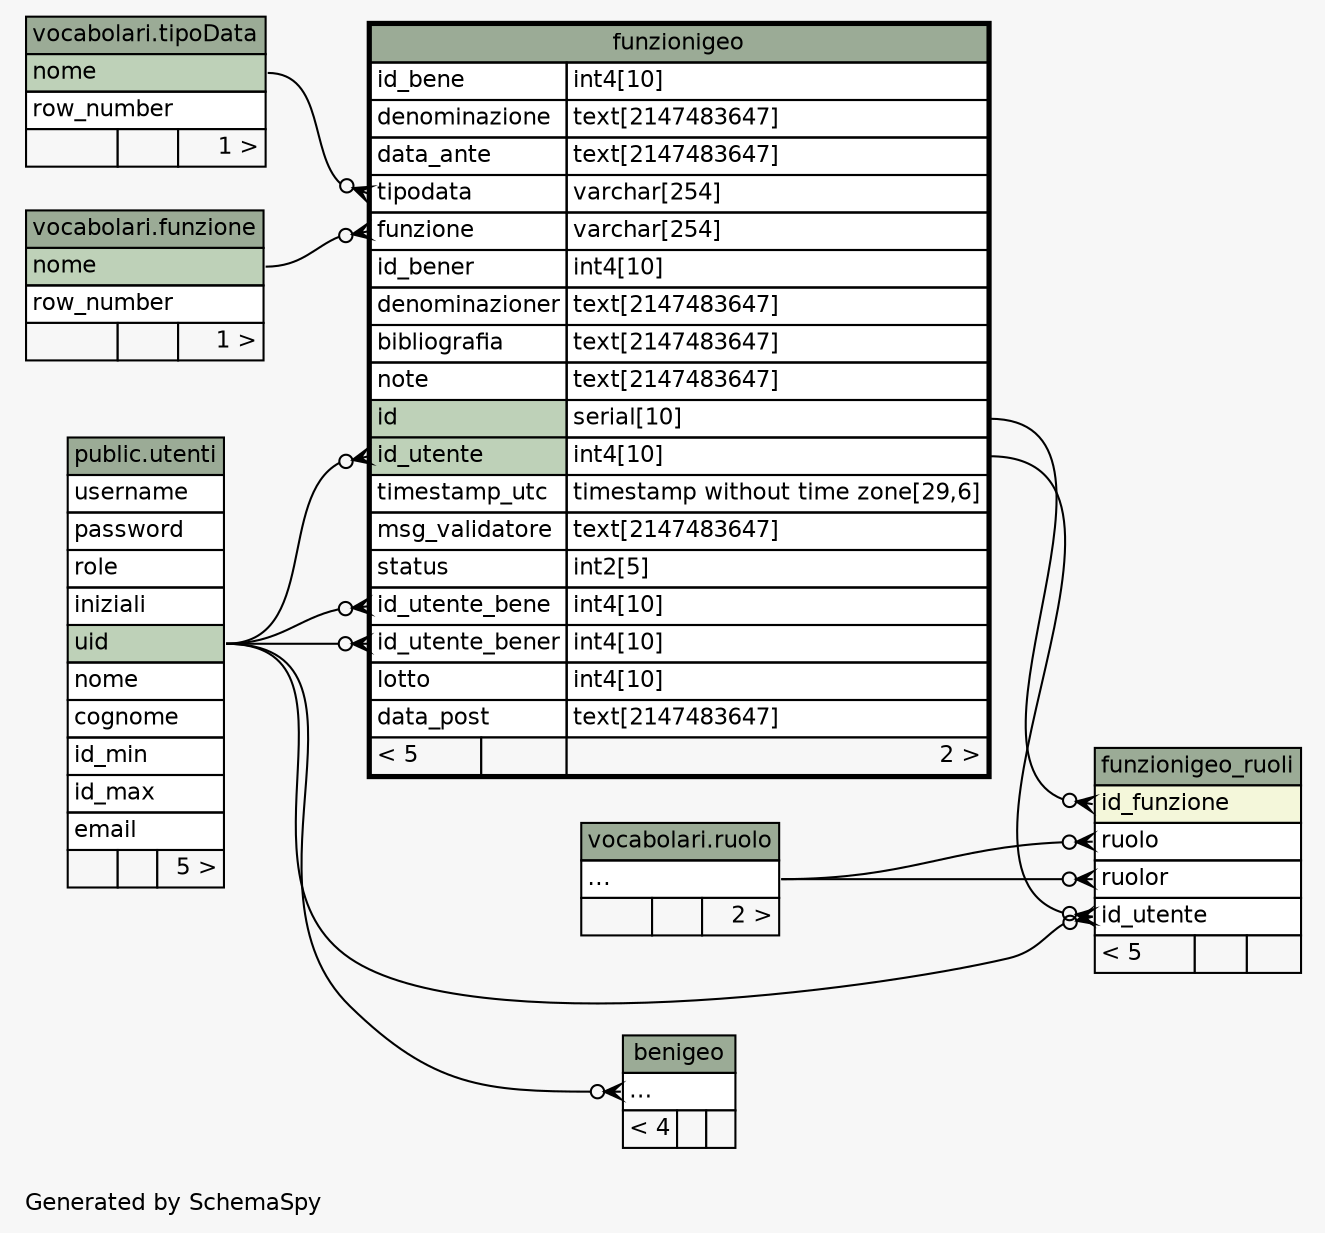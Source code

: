// dot 2.38.0 on Windows 10 10.0
// SchemaSpy rev 590
digraph "twoDegreesRelationshipsDiagram" {
  graph [
    rankdir="RL"
    bgcolor="#f7f7f7"
    label="\nGenerated by SchemaSpy"
    labeljust="l"
    nodesep="0.18"
    ranksep="0.46"
    fontname="Helvetica"
    fontsize="11"
  ];
  node [
    fontname="Helvetica"
    fontsize="11"
    shape="plaintext"
  ];
  edge [
    arrowsize="0.8"
  ];
  "benigeo":"elipses":w -> "public.utenti":"uid":e [arrowhead=none dir=back arrowtail=crowodot];
  "funzionigeo":"funzione":w -> "vocabolari.funzione":"nome":e [arrowhead=none dir=back arrowtail=crowodot];
  "funzionigeo":"id_utente":w -> "public.utenti":"uid":e [arrowhead=none dir=back arrowtail=crowodot];
  "funzionigeo":"id_utente_bene":w -> "public.utenti":"uid":e [arrowhead=none dir=back arrowtail=crowodot];
  "funzionigeo":"id_utente_bener":w -> "public.utenti":"uid":e [arrowhead=none dir=back arrowtail=crowodot];
  "funzionigeo":"tipodata":w -> "vocabolari.tipoData":"nome":e [arrowhead=none dir=back arrowtail=crowodot];
  "funzionigeo_ruoli":"id_funzione":w -> "funzionigeo":"id.type":e [arrowhead=none dir=back arrowtail=crowodot];
  "funzionigeo_ruoli":"id_utente":w -> "funzionigeo":"id_utente.type":e [arrowhead=none dir=back arrowtail=crowodot];
  "funzionigeo_ruoli":"id_utente":w -> "public.utenti":"uid":e [arrowhead=none dir=back arrowtail=crowodot];
  "funzionigeo_ruoli":"ruolo":w -> "vocabolari.ruolo":"elipses":e [arrowhead=none dir=back arrowtail=crowodot];
  "funzionigeo_ruoli":"ruolor":w -> "vocabolari.ruolo":"elipses":e [arrowhead=none dir=back arrowtail=crowodot];
  "benigeo" [
    label=<
    <TABLE BORDER="0" CELLBORDER="1" CELLSPACING="0" BGCOLOR="#ffffff">
      <TR><TD COLSPAN="3" BGCOLOR="#9bab96" ALIGN="CENTER">benigeo</TD></TR>
      <TR><TD PORT="elipses" COLSPAN="3" ALIGN="LEFT">...</TD></TR>
      <TR><TD ALIGN="LEFT" BGCOLOR="#f7f7f7">&lt; 4</TD><TD ALIGN="RIGHT" BGCOLOR="#f7f7f7">  </TD><TD ALIGN="RIGHT" BGCOLOR="#f7f7f7">  </TD></TR>
    </TABLE>>
    URL="benigeo.html"
    tooltip="benigeo"
  ];
  "vocabolari.funzione" [
    label=<
    <TABLE BORDER="0" CELLBORDER="1" CELLSPACING="0" BGCOLOR="#ffffff">
      <TR><TD COLSPAN="3" BGCOLOR="#9bab96" ALIGN="CENTER">vocabolari.funzione</TD></TR>
      <TR><TD PORT="nome" COLSPAN="3" BGCOLOR="#bed1b8" ALIGN="LEFT">nome</TD></TR>
      <TR><TD PORT="row_number" COLSPAN="3" ALIGN="LEFT">row_number</TD></TR>
      <TR><TD ALIGN="LEFT" BGCOLOR="#f7f7f7">  </TD><TD ALIGN="RIGHT" BGCOLOR="#f7f7f7">  </TD><TD ALIGN="RIGHT" BGCOLOR="#f7f7f7">1 &gt;</TD></TR>
    </TABLE>>
    URL="../../vocabolari/tables/funzione.html"
    tooltip="vocabolari.funzione"
  ];
  "funzionigeo" [
    label=<
    <TABLE BORDER="2" CELLBORDER="1" CELLSPACING="0" BGCOLOR="#ffffff">
      <TR><TD COLSPAN="3" BGCOLOR="#9bab96" ALIGN="CENTER">funzionigeo</TD></TR>
      <TR><TD PORT="id_bene" COLSPAN="2" ALIGN="LEFT">id_bene</TD><TD PORT="id_bene.type" ALIGN="LEFT">int4[10]</TD></TR>
      <TR><TD PORT="denominazione" COLSPAN="2" ALIGN="LEFT">denominazione</TD><TD PORT="denominazione.type" ALIGN="LEFT">text[2147483647]</TD></TR>
      <TR><TD PORT="data_ante" COLSPAN="2" ALIGN="LEFT">data_ante</TD><TD PORT="data_ante.type" ALIGN="LEFT">text[2147483647]</TD></TR>
      <TR><TD PORT="tipodata" COLSPAN="2" ALIGN="LEFT">tipodata</TD><TD PORT="tipodata.type" ALIGN="LEFT">varchar[254]</TD></TR>
      <TR><TD PORT="funzione" COLSPAN="2" ALIGN="LEFT">funzione</TD><TD PORT="funzione.type" ALIGN="LEFT">varchar[254]</TD></TR>
      <TR><TD PORT="id_bener" COLSPAN="2" ALIGN="LEFT">id_bener</TD><TD PORT="id_bener.type" ALIGN="LEFT">int4[10]</TD></TR>
      <TR><TD PORT="denominazioner" COLSPAN="2" ALIGN="LEFT">denominazioner</TD><TD PORT="denominazioner.type" ALIGN="LEFT">text[2147483647]</TD></TR>
      <TR><TD PORT="bibliografia" COLSPAN="2" ALIGN="LEFT">bibliografia</TD><TD PORT="bibliografia.type" ALIGN="LEFT">text[2147483647]</TD></TR>
      <TR><TD PORT="note" COLSPAN="2" ALIGN="LEFT">note</TD><TD PORT="note.type" ALIGN="LEFT">text[2147483647]</TD></TR>
      <TR><TD PORT="id" COLSPAN="2" BGCOLOR="#bed1b8" ALIGN="LEFT">id</TD><TD PORT="id.type" ALIGN="LEFT">serial[10]</TD></TR>
      <TR><TD PORT="id_utente" COLSPAN="2" BGCOLOR="#bed1b8" ALIGN="LEFT">id_utente</TD><TD PORT="id_utente.type" ALIGN="LEFT">int4[10]</TD></TR>
      <TR><TD PORT="timestamp_utc" COLSPAN="2" ALIGN="LEFT">timestamp_utc</TD><TD PORT="timestamp_utc.type" ALIGN="LEFT">timestamp without time zone[29,6]</TD></TR>
      <TR><TD PORT="msg_validatore" COLSPAN="2" ALIGN="LEFT">msg_validatore</TD><TD PORT="msg_validatore.type" ALIGN="LEFT">text[2147483647]</TD></TR>
      <TR><TD PORT="status" COLSPAN="2" ALIGN="LEFT">status</TD><TD PORT="status.type" ALIGN="LEFT">int2[5]</TD></TR>
      <TR><TD PORT="id_utente_bene" COLSPAN="2" ALIGN="LEFT">id_utente_bene</TD><TD PORT="id_utente_bene.type" ALIGN="LEFT">int4[10]</TD></TR>
      <TR><TD PORT="id_utente_bener" COLSPAN="2" ALIGN="LEFT">id_utente_bener</TD><TD PORT="id_utente_bener.type" ALIGN="LEFT">int4[10]</TD></TR>
      <TR><TD PORT="lotto" COLSPAN="2" ALIGN="LEFT">lotto</TD><TD PORT="lotto.type" ALIGN="LEFT">int4[10]</TD></TR>
      <TR><TD PORT="data_post" COLSPAN="2" ALIGN="LEFT">data_post</TD><TD PORT="data_post.type" ALIGN="LEFT">text[2147483647]</TD></TR>
      <TR><TD ALIGN="LEFT" BGCOLOR="#f7f7f7">&lt; 5</TD><TD ALIGN="RIGHT" BGCOLOR="#f7f7f7">  </TD><TD ALIGN="RIGHT" BGCOLOR="#f7f7f7">2 &gt;</TD></TR>
    </TABLE>>
    URL="funzionigeo.html"
    tooltip="funzionigeo"
  ];
  "funzionigeo_ruoli" [
    label=<
    <TABLE BORDER="0" CELLBORDER="1" CELLSPACING="0" BGCOLOR="#ffffff">
      <TR><TD COLSPAN="3" BGCOLOR="#9bab96" ALIGN="CENTER">funzionigeo_ruoli</TD></TR>
      <TR><TD PORT="id_funzione" COLSPAN="3" BGCOLOR="#f4f7da" ALIGN="LEFT">id_funzione</TD></TR>
      <TR><TD PORT="ruolo" COLSPAN="3" ALIGN="LEFT">ruolo</TD></TR>
      <TR><TD PORT="ruolor" COLSPAN="3" ALIGN="LEFT">ruolor</TD></TR>
      <TR><TD PORT="id_utente" COLSPAN="3" ALIGN="LEFT">id_utente</TD></TR>
      <TR><TD ALIGN="LEFT" BGCOLOR="#f7f7f7">&lt; 5</TD><TD ALIGN="RIGHT" BGCOLOR="#f7f7f7">  </TD><TD ALIGN="RIGHT" BGCOLOR="#f7f7f7">  </TD></TR>
    </TABLE>>
    URL="funzionigeo_ruoli.html"
    tooltip="funzionigeo_ruoli"
  ];
  "vocabolari.ruolo" [
    label=<
    <TABLE BORDER="0" CELLBORDER="1" CELLSPACING="0" BGCOLOR="#ffffff">
      <TR><TD COLSPAN="3" BGCOLOR="#9bab96" ALIGN="CENTER">vocabolari.ruolo</TD></TR>
      <TR><TD PORT="elipses" COLSPAN="3" ALIGN="LEFT">...</TD></TR>
      <TR><TD ALIGN="LEFT" BGCOLOR="#f7f7f7">  </TD><TD ALIGN="RIGHT" BGCOLOR="#f7f7f7">  </TD><TD ALIGN="RIGHT" BGCOLOR="#f7f7f7">2 &gt;</TD></TR>
    </TABLE>>
    URL="../../vocabolari/tables/ruolo.html"
    tooltip="vocabolari.ruolo"
  ];
  "vocabolari.tipoData" [
    label=<
    <TABLE BORDER="0" CELLBORDER="1" CELLSPACING="0" BGCOLOR="#ffffff">
      <TR><TD COLSPAN="3" BGCOLOR="#9bab96" ALIGN="CENTER">vocabolari.tipoData</TD></TR>
      <TR><TD PORT="nome" COLSPAN="3" BGCOLOR="#bed1b8" ALIGN="LEFT">nome</TD></TR>
      <TR><TD PORT="row_number" COLSPAN="3" ALIGN="LEFT">row_number</TD></TR>
      <TR><TD ALIGN="LEFT" BGCOLOR="#f7f7f7">  </TD><TD ALIGN="RIGHT" BGCOLOR="#f7f7f7">  </TD><TD ALIGN="RIGHT" BGCOLOR="#f7f7f7">1 &gt;</TD></TR>
    </TABLE>>
    URL="../../vocabolari/tables/tipoData.html"
    tooltip="vocabolari.tipoData"
  ];
  "public.utenti" [
    label=<
    <TABLE BORDER="0" CELLBORDER="1" CELLSPACING="0" BGCOLOR="#ffffff">
      <TR><TD COLSPAN="3" BGCOLOR="#9bab96" ALIGN="CENTER">public.utenti</TD></TR>
      <TR><TD PORT="username" COLSPAN="3" ALIGN="LEFT">username</TD></TR>
      <TR><TD PORT="password" COLSPAN="3" ALIGN="LEFT">password</TD></TR>
      <TR><TD PORT="role" COLSPAN="3" ALIGN="LEFT">role</TD></TR>
      <TR><TD PORT="iniziali" COLSPAN="3" ALIGN="LEFT">iniziali</TD></TR>
      <TR><TD PORT="uid" COLSPAN="3" BGCOLOR="#bed1b8" ALIGN="LEFT">uid</TD></TR>
      <TR><TD PORT="nome" COLSPAN="3" ALIGN="LEFT">nome</TD></TR>
      <TR><TD PORT="cognome" COLSPAN="3" ALIGN="LEFT">cognome</TD></TR>
      <TR><TD PORT="id_min" COLSPAN="3" ALIGN="LEFT">id_min</TD></TR>
      <TR><TD PORT="id_max" COLSPAN="3" ALIGN="LEFT">id_max</TD></TR>
      <TR><TD PORT="email" COLSPAN="3" ALIGN="LEFT">email</TD></TR>
      <TR><TD ALIGN="LEFT" BGCOLOR="#f7f7f7">  </TD><TD ALIGN="RIGHT" BGCOLOR="#f7f7f7">  </TD><TD ALIGN="RIGHT" BGCOLOR="#f7f7f7">5 &gt;</TD></TR>
    </TABLE>>
    URL="../../public/tables/utenti.html"
    tooltip="public.utenti"
  ];
}
